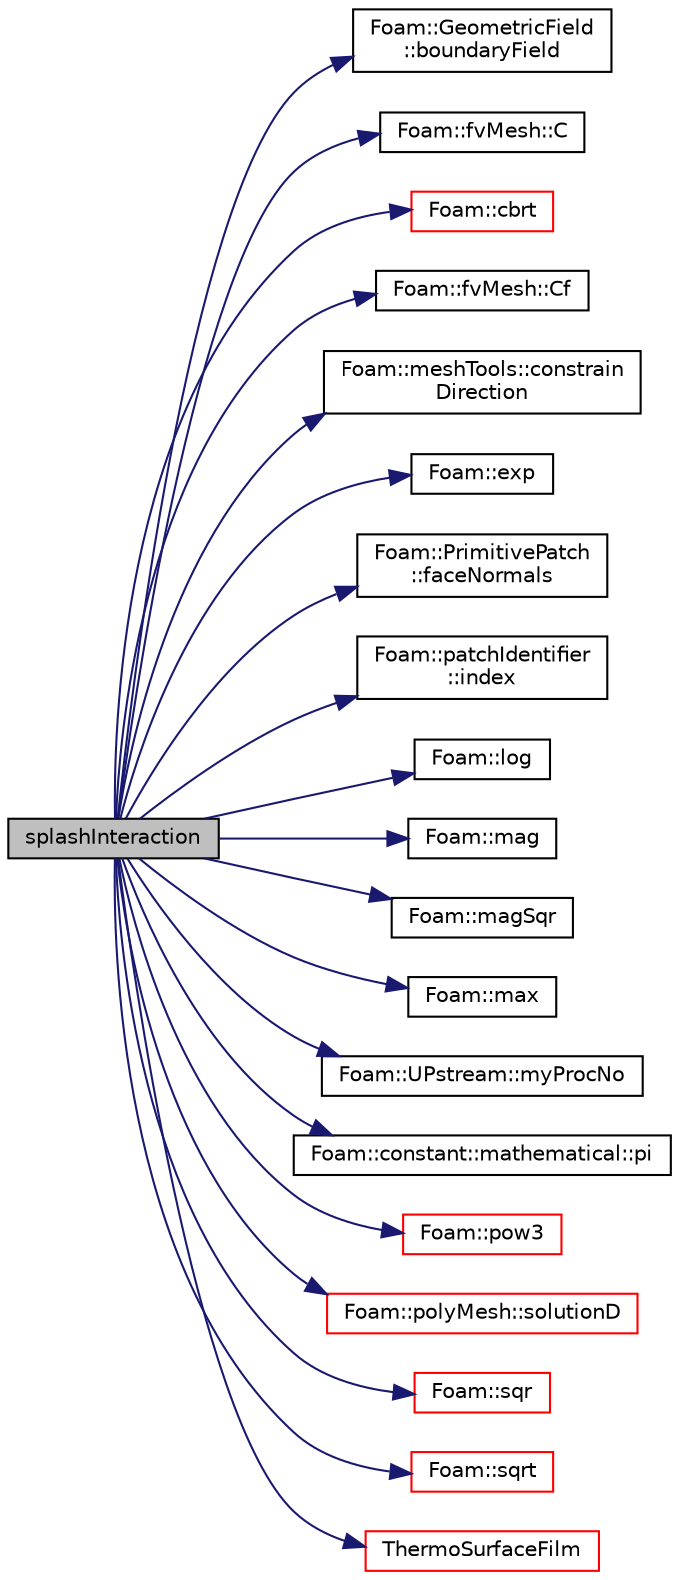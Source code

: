 digraph "splashInteraction"
{
  bgcolor="transparent";
  edge [fontname="Helvetica",fontsize="10",labelfontname="Helvetica",labelfontsize="10"];
  node [fontname="Helvetica",fontsize="10",shape=record];
  rankdir="LR";
  Node912 [label="splashInteraction",height=0.2,width=0.4,color="black", fillcolor="grey75", style="filled", fontcolor="black"];
  Node912 -> Node913 [color="midnightblue",fontsize="10",style="solid",fontname="Helvetica"];
  Node913 [label="Foam::GeometricField\l::boundaryField",height=0.2,width=0.4,color="black",URL="$a23249.html#a9ff7de36fba06b4f4f77a75142ad72b6",tooltip="Return const-reference to the boundary field. "];
  Node912 -> Node914 [color="midnightblue",fontsize="10",style="solid",fontname="Helvetica"];
  Node914 [label="Foam::fvMesh::C",height=0.2,width=0.4,color="black",URL="$a23593.html#a0fbf3f470cb51bdbb754bf72e736ae12",tooltip="Return cell centres as volVectorField. "];
  Node912 -> Node915 [color="midnightblue",fontsize="10",style="solid",fontname="Helvetica"];
  Node915 [label="Foam::cbrt",height=0.2,width=0.4,color="red",URL="$a21851.html#aca0b7feea326c0e1e9e04078a319d019"];
  Node912 -> Node921 [color="midnightblue",fontsize="10",style="solid",fontname="Helvetica"];
  Node921 [label="Foam::fvMesh::Cf",height=0.2,width=0.4,color="black",URL="$a23593.html#a83a34d2eddd1b5829f93a6c08200112c",tooltip="Return face centres as surfaceVectorField. "];
  Node912 -> Node922 [color="midnightblue",fontsize="10",style="solid",fontname="Helvetica"];
  Node922 [label="Foam::meshTools::constrain\lDirection",height=0.2,width=0.4,color="black",URL="$a21883.html#a05919d3e656fa4d04e9c3918d5b01b24",tooltip="Set the constrained components of directions/velocity to zero. "];
  Node912 -> Node923 [color="midnightblue",fontsize="10",style="solid",fontname="Helvetica"];
  Node923 [label="Foam::exp",height=0.2,width=0.4,color="black",URL="$a21851.html#a12bca6c677fcf0977532179c3cb9bb89"];
  Node912 -> Node924 [color="midnightblue",fontsize="10",style="solid",fontname="Helvetica"];
  Node924 [label="Foam::PrimitivePatch\l::faceNormals",height=0.2,width=0.4,color="black",URL="$a28693.html#ad96a54bba336ea57f59f0da350d3c265",tooltip="Return face normals for patch. "];
  Node912 -> Node925 [color="midnightblue",fontsize="10",style="solid",fontname="Helvetica"];
  Node925 [label="Foam::patchIdentifier\l::index",height=0.2,width=0.4,color="black",URL="$a28273.html#a4a438520bb14406481732edc13c119c7",tooltip="Return the index of this patch in the boundaryMesh. "];
  Node912 -> Node926 [color="midnightblue",fontsize="10",style="solid",fontname="Helvetica"];
  Node926 [label="Foam::log",height=0.2,width=0.4,color="black",URL="$a21851.html#a6e89590da9859ad497977e08f110d4b5"];
  Node912 -> Node927 [color="midnightblue",fontsize="10",style="solid",fontname="Helvetica"];
  Node927 [label="Foam::mag",height=0.2,width=0.4,color="black",URL="$a21851.html#a929da2a3fdcf3dacbbe0487d3a330dae"];
  Node912 -> Node928 [color="midnightblue",fontsize="10",style="solid",fontname="Helvetica"];
  Node928 [label="Foam::magSqr",height=0.2,width=0.4,color="black",URL="$a21851.html#ae6fff2c6981e6d9618aa5038e69def6e"];
  Node912 -> Node929 [color="midnightblue",fontsize="10",style="solid",fontname="Helvetica"];
  Node929 [label="Foam::max",height=0.2,width=0.4,color="black",URL="$a21851.html#ac993e906cf2774ae77e666bc24e81733"];
  Node912 -> Node930 [color="midnightblue",fontsize="10",style="solid",fontname="Helvetica"];
  Node930 [label="Foam::UPstream::myProcNo",height=0.2,width=0.4,color="black",URL="$a27377.html#afc74d89573de32a3032c916f8cdd1733",tooltip="Number of this process (starting from masterNo() = 0) "];
  Node912 -> Node931 [color="midnightblue",fontsize="10",style="solid",fontname="Helvetica"];
  Node931 [label="Foam::constant::mathematical::pi",height=0.2,width=0.4,color="black",URL="$a21892.html#a731b8788a4c01586c35266c7ca4fed04"];
  Node912 -> Node932 [color="midnightblue",fontsize="10",style="solid",fontname="Helvetica"];
  Node932 [label="Foam::pow3",height=0.2,width=0.4,color="red",URL="$a21851.html#a2e8f5d970ee4fb466536c3c46bae91fe"];
  Node912 -> Node933 [color="midnightblue",fontsize="10",style="solid",fontname="Helvetica"];
  Node933 [label="Foam::polyMesh::solutionD",height=0.2,width=0.4,color="red",URL="$a28565.html#af5da6fe74943b72776ccb80f07b4b84b",tooltip="Return the vector of solved-for directions in mesh. "];
  Node912 -> Node935 [color="midnightblue",fontsize="10",style="solid",fontname="Helvetica"];
  Node935 [label="Foam::sqr",height=0.2,width=0.4,color="red",URL="$a21851.html#a277dc11c581d53826ab5090b08f3b17b"];
  Node912 -> Node936 [color="midnightblue",fontsize="10",style="solid",fontname="Helvetica"];
  Node936 [label="Foam::sqrt",height=0.2,width=0.4,color="red",URL="$a21851.html#a8616bd62eebf2342a80222fecb1bda71"];
  Node912 -> Node937 [color="midnightblue",fontsize="10",style="solid",fontname="Helvetica"];
  Node937 [label="ThermoSurfaceFilm",height=0.2,width=0.4,color="red",URL="$a25505.html#ab677716fa49a5a7eea55f35007c25f62",tooltip="Construct from components. "];
}
